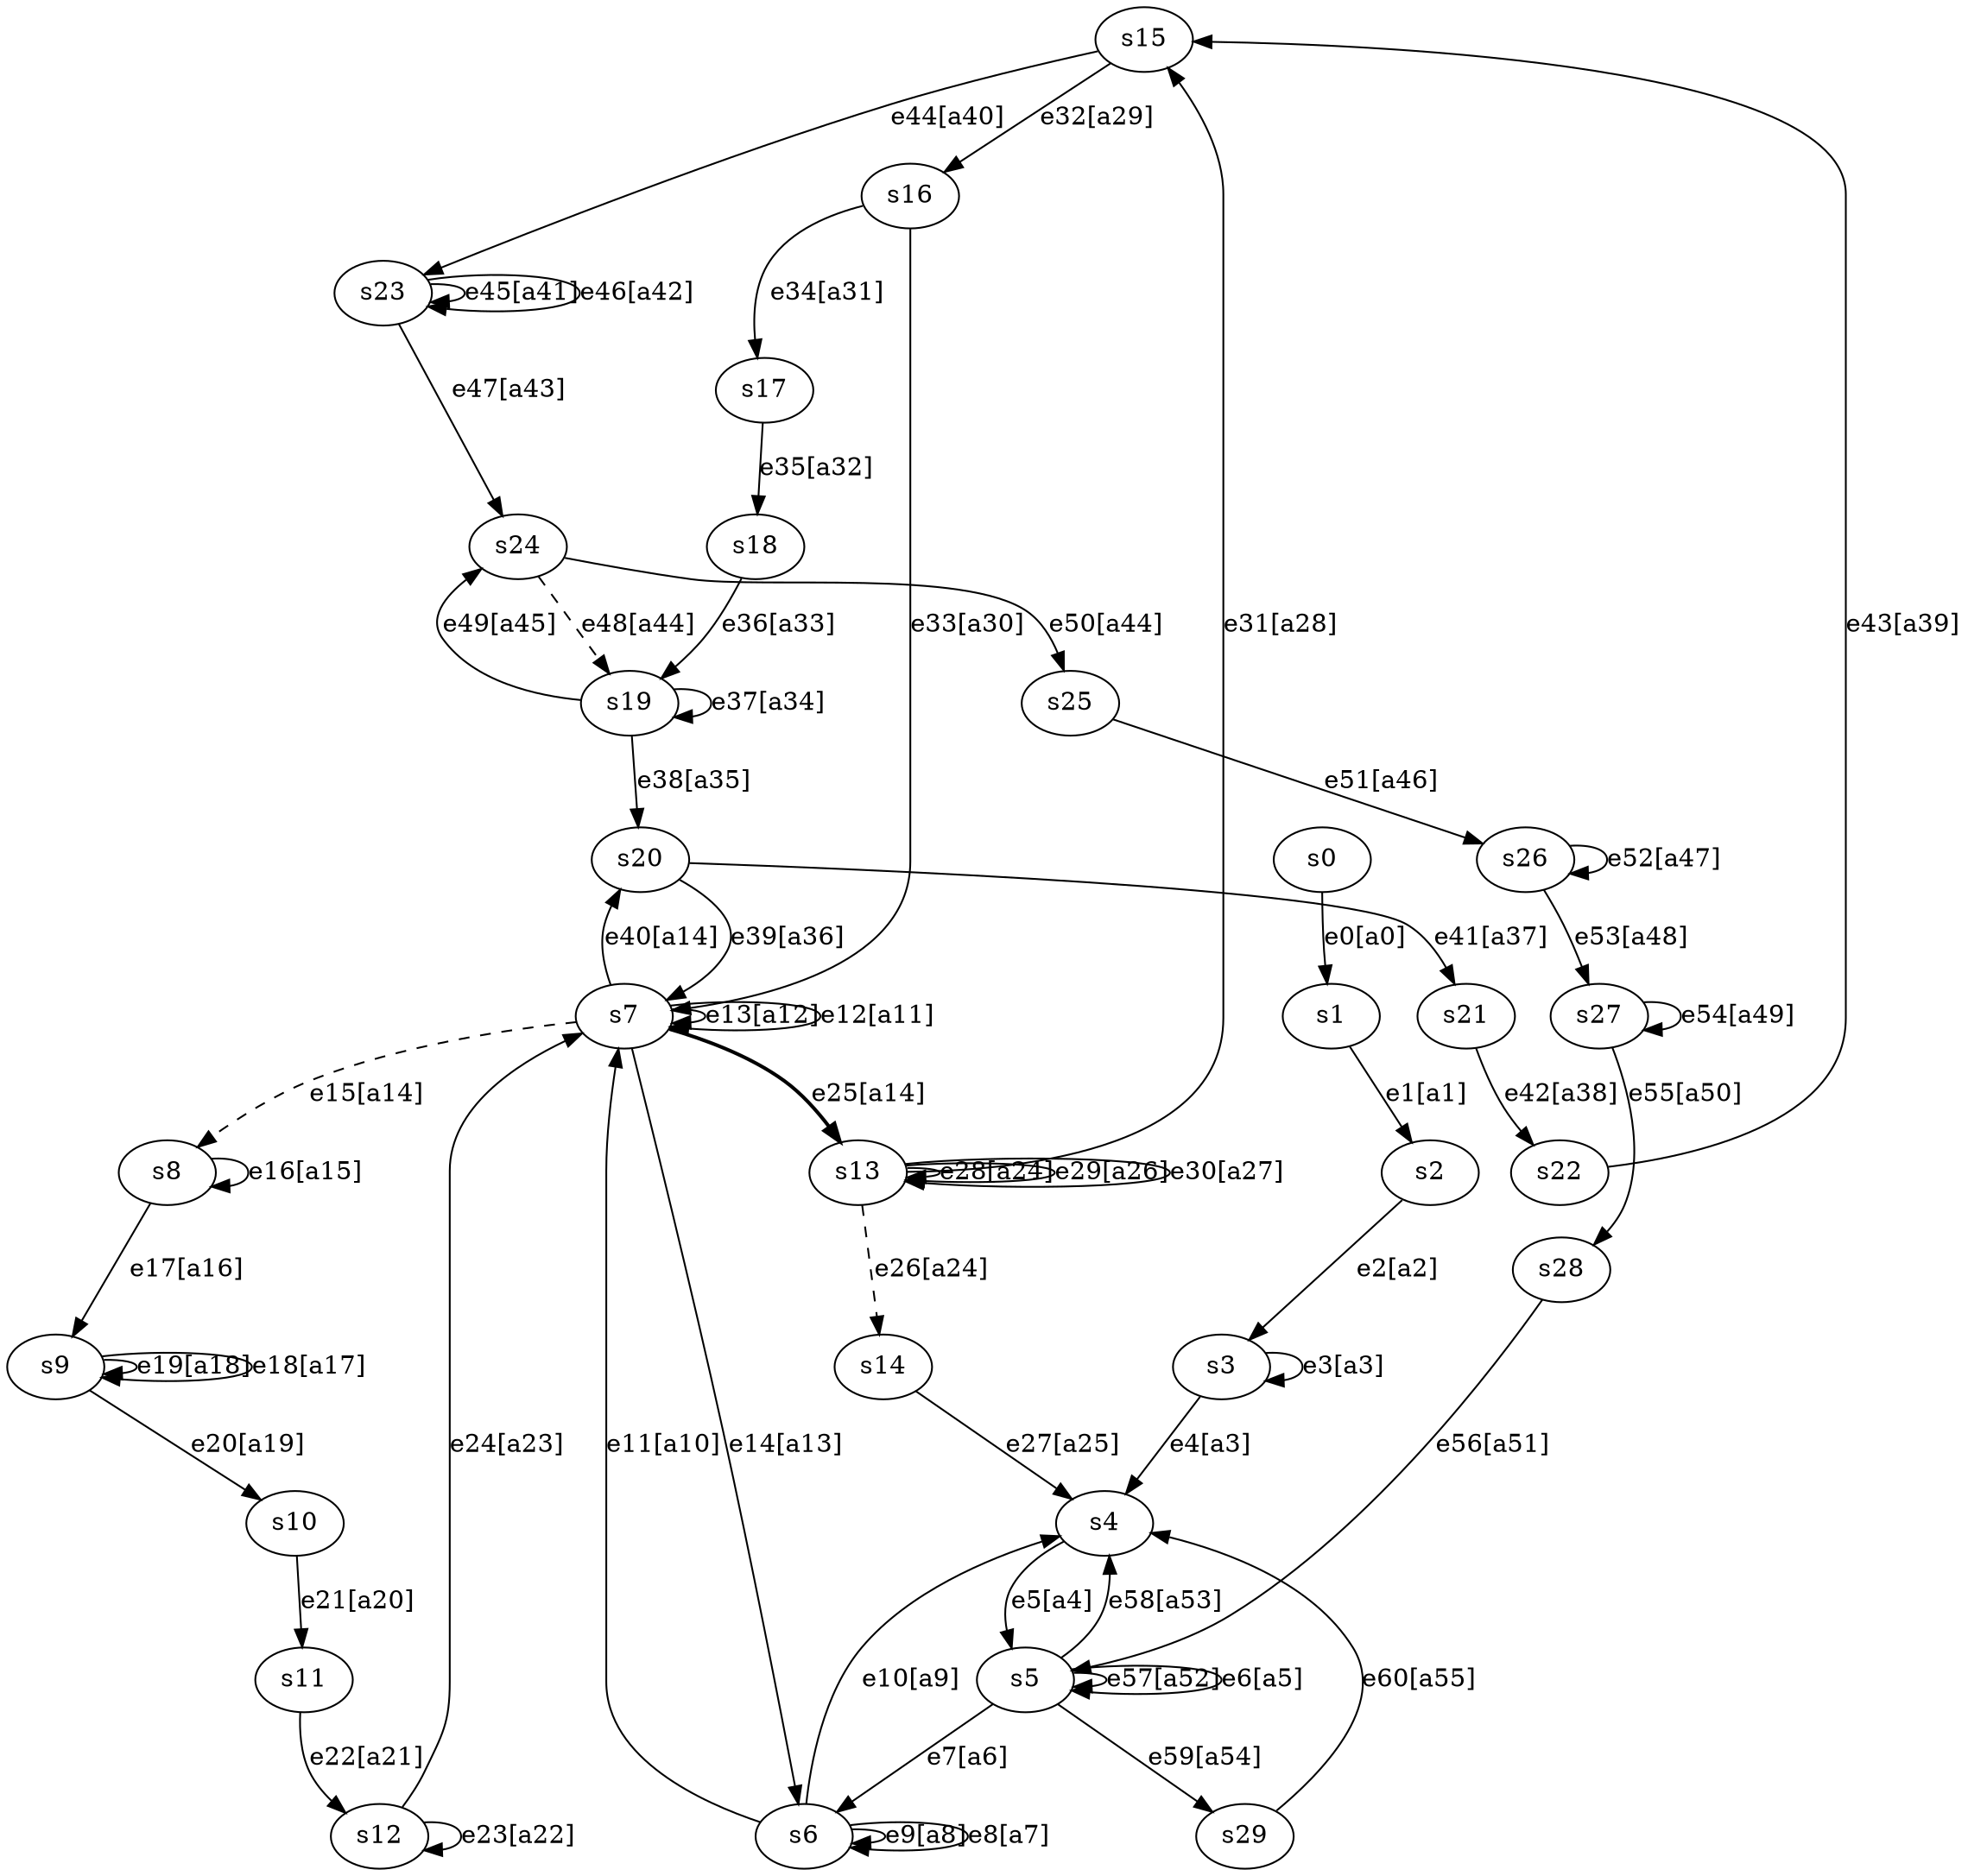 digraph GSTG {
	s15 [label="s15"];
	s7 [label="s7"];
	s13 [label="s13"];
	s0 [label="s0"];
	s9 [label="s9"];
	s19 [label="s19"];
	s5 [label="s5"];
	s6 [label="s6"];
	s11 [label="s11"];
	s4 [label="s4"];
	s14 [label="s14"];
	s23 [label="s23"];
	s1 [label="s1"];
	s10 [label="s10"];
	s2 [label="s2"];
	s18 [label="s18"];
	s20 [label="s20"];
	s24 [label="s24"];
	s8 [label="s8"];
	s27 [label="s27"];
	s22 [label="s22"];
	s3 [label="s3"];
	s26 [label="s26"];
	s29 [label="s29"];
	s25 [label="s25"];
	s28 [label="s28"];
	s12 [label="s12"];
	s17 [label="s17"];
	s21 [label="s21"];
	s16 [label="s16"];
	s7 -> s13 [style=bold, label="e25[a14]"];
	s15 -> s23 [style=solid, label="e44[a40]"];
	s28 -> s5 [style=solid, label="e56[a51]"];
	s8 -> s9 [style=solid, label="e17[a16]"];
	s26 -> s27 [style=solid, label="e53[a48]"];
	s12 -> s7 [style=solid, label="e24[a23]"];
	s15 -> s16 [style=solid, label="e32[a29]"];
	s3 -> s4 [style=solid, label="e4[a3]"];
	s9 -> s9 [style=solid, label="e19[a18]"];
	s0 -> s1 [style=solid, label="e0[a0]"];
	s5 -> s5 [style=solid, label="e57[a52]"];
	s26 -> s26 [style=solid, label="e52[a47]"];
	s19 -> s24 [style=solid, label="e49[a45]"];
	s9 -> s10 [style=solid, label="e20[a19]"];
	s20 -> s7 [style=solid, label="e39[a36]"];
	s18 -> s19 [style=solid, label="e36[a33]"];
	s13 -> s13 [style=solid, label="e28[a24]"];
	s17 -> s18 [style=solid, label="e35[a32]"];
	s11 -> s12 [style=solid, label="e22[a21]"];
	s20 -> s21 [style=solid, label="e41[a37]"];
	s13 -> s15 [style=solid, label="e31[a28]"];
	s6 -> s7 [style=solid, label="e11[a10]"];
	s27 -> s28 [style=solid, label="e55[a50]"];
	s5 -> s6 [style=solid, label="e7[a6]"];
	s25 -> s26 [style=solid, label="e51[a46]"];
	s24 -> s19 [style=dashed, label="e48[a44]"];
	s19 -> s19 [style=solid, label="e37[a34]"];
	s1 -> s2 [style=solid, label="e1[a1]"];
	s8 -> s8 [style=solid, label="e16[a15]"];
	s5 -> s5 [style=solid, label="e6[a5]"];
	s21 -> s22 [style=solid, label="e42[a38]"];
	s22 -> s15 [style=solid, label="e43[a39]"];
	s10 -> s11 [style=solid, label="e21[a20]"];
	s13 -> s13 [style=solid, label="e29[a26]"];
	s13 -> s14 [style=dashed, label="e26[a24]"];
	s6 -> s4 [style=solid, label="e10[a9]"];
	s16 -> s7 [style=solid, label="e33[a30]"];
	s7 -> s7 [style=solid, label="e13[a12]"];
	s23 -> s23 [style=solid, label="e45[a41]"];
	s5 -> s4 [style=solid, label="e58[a53]"];
	s9 -> s9 [style=solid, label="e18[a17]"];
	s16 -> s17 [style=solid, label="e34[a31]"];
	s19 -> s20 [style=solid, label="e38[a35]"];
	s23 -> s23 [style=solid, label="e46[a42]"];
	s3 -> s3 [style=solid, label="e3[a3]"];
	s27 -> s27 [style=solid, label="e54[a49]"];
	s12 -> s12 [style=solid, label="e23[a22]"];
	s23 -> s24 [style=solid, label="e47[a43]"];
	s7 -> s7 [style=solid, label="e12[a11]"];
	s6 -> s6 [style=solid, label="e9[a8]"];
	s7 -> s8 [style=dashed, label="e15[a14]"];
	s29 -> s4 [style=solid, label="e60[a55]"];
	s7 -> s20 [style=solid, label="e40[a14]"];
	s4 -> s5 [style=solid, label="e5[a4]"];
	s2 -> s3 [style=solid, label="e2[a2]"];
	s5 -> s29 [style=solid, label="e59[a54]"];
	s6 -> s6 [style=solid, label="e8[a7]"];
	s7 -> s6 [style=solid, label="e14[a13]"];
	s24 -> s25 [style=solid, label="e50[a44]"];
	s13 -> s13 [style=solid, label="e30[a27]"];
	s14 -> s4 [style=solid, label="e27[a25]"];
}

